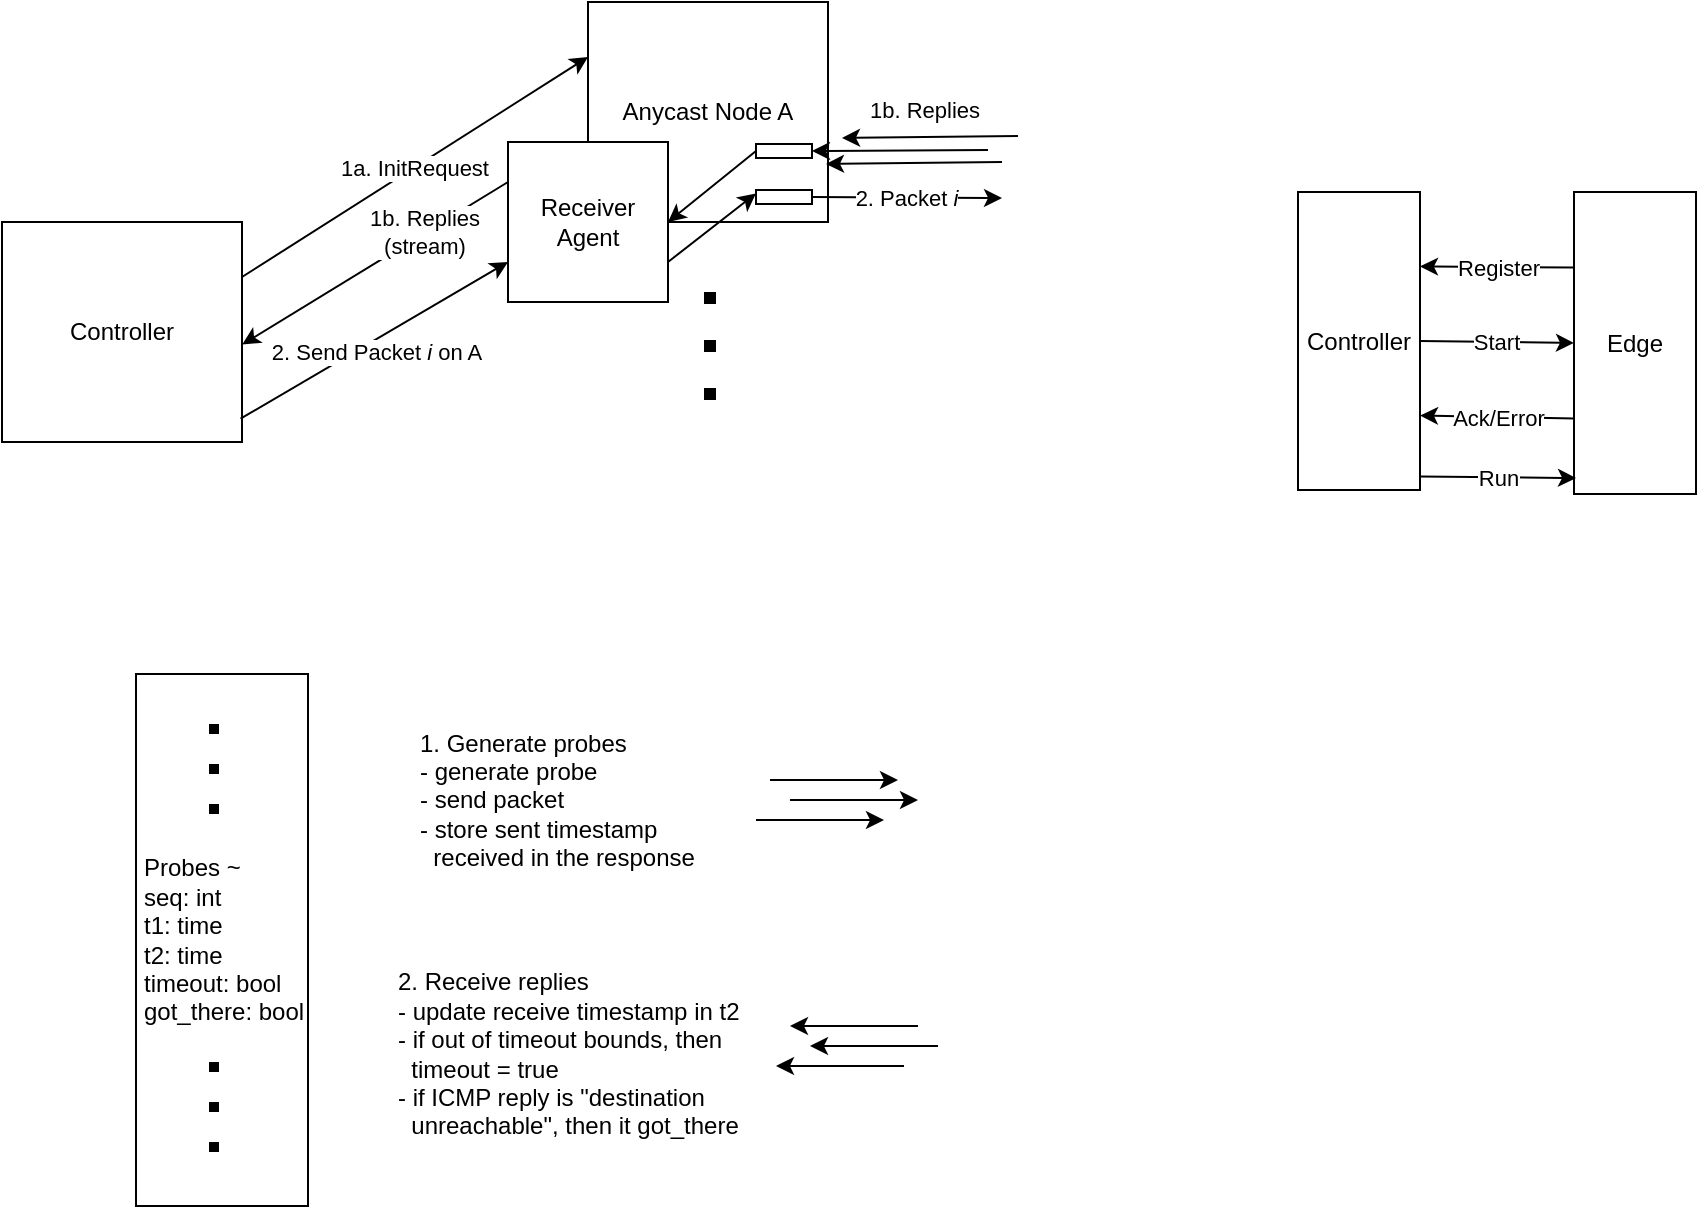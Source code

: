 <mxfile>
    <diagram name="Page-1" id="tWezB2ck2QAuVJHFnouS">
        <mxGraphModel dx="760" dy="160" grid="0" gridSize="10" guides="1" tooltips="1" connect="1" arrows="1" fold="1" page="0" pageScale="1" pageWidth="850" pageHeight="1100" math="0" shadow="0">
            <root>
                <mxCell id="0"/>
                <mxCell id="1" parent="0"/>
                <mxCell id="JVptZoE7rjW-e9TxTJ25-4" value="Controller" style="rounded=0;whiteSpace=wrap;html=1;" parent="1" vertex="1">
                    <mxGeometry x="-146" y="159" width="120" height="110" as="geometry"/>
                </mxCell>
                <mxCell id="JVptZoE7rjW-e9TxTJ25-5" value="Anycast Node A" style="rounded=0;whiteSpace=wrap;html=1;" parent="1" vertex="1">
                    <mxGeometry x="147" y="49" width="120" height="110" as="geometry"/>
                </mxCell>
                <mxCell id="JVptZoE7rjW-e9TxTJ25-7" value="" style="endArrow=none;dashed=1;html=1;dashPattern=1 3;strokeWidth=6;rounded=0;" parent="1" edge="1">
                    <mxGeometry width="50" height="50" relative="1" as="geometry">
                        <mxPoint x="208" y="248" as="sourcePoint"/>
                        <mxPoint x="208" y="178" as="targetPoint"/>
                    </mxGeometry>
                </mxCell>
                <mxCell id="JVptZoE7rjW-e9TxTJ25-9" value="1a. InitRequest" style="endArrow=classic;html=1;rounded=0;exitX=1;exitY=0.25;exitDx=0;exitDy=0;entryX=0;entryY=0.25;entryDx=0;entryDy=0;" parent="1" source="JVptZoE7rjW-e9TxTJ25-4" target="JVptZoE7rjW-e9TxTJ25-5" edge="1">
                    <mxGeometry width="50" height="50" relative="1" as="geometry">
                        <mxPoint x="7" y="163" as="sourcePoint"/>
                        <mxPoint x="57" y="113" as="targetPoint"/>
                    </mxGeometry>
                </mxCell>
                <mxCell id="JVptZoE7rjW-e9TxTJ25-12" value="Receiver Agent" style="whiteSpace=wrap;html=1;aspect=fixed;" parent="1" vertex="1">
                    <mxGeometry x="107" y="119" width="80" height="80" as="geometry"/>
                </mxCell>
                <mxCell id="JVptZoE7rjW-e9TxTJ25-13" value="1b. Replies&lt;br&gt;(stream)" style="endArrow=classic;html=1;rounded=0;exitX=0;exitY=0.25;exitDx=0;exitDy=0;entryX=1.001;entryY=0.557;entryDx=0;entryDy=0;entryPerimeter=0;" parent="1" source="JVptZoE7rjW-e9TxTJ25-12" target="JVptZoE7rjW-e9TxTJ25-4" edge="1">
                    <mxGeometry x="-0.372" y="-1" width="50" height="50" relative="1" as="geometry">
                        <mxPoint x="24" y="230" as="sourcePoint"/>
                        <mxPoint x="74" y="180" as="targetPoint"/>
                        <mxPoint as="offset"/>
                    </mxGeometry>
                </mxCell>
                <mxCell id="JVptZoE7rjW-e9TxTJ25-15" value="2. Send Packet &lt;i&gt;i&lt;/i&gt; on A" style="endArrow=classic;html=1;rounded=0;exitX=0.994;exitY=0.894;exitDx=0;exitDy=0;entryX=0;entryY=0.75;entryDx=0;entryDy=0;exitPerimeter=0;" parent="1" source="JVptZoE7rjW-e9TxTJ25-4" target="JVptZoE7rjW-e9TxTJ25-12" edge="1">
                    <mxGeometry x="-0.029" y="-5" width="50" height="50" relative="1" as="geometry">
                        <mxPoint x="11" y="271" as="sourcePoint"/>
                        <mxPoint x="61" y="221" as="targetPoint"/>
                        <mxPoint as="offset"/>
                    </mxGeometry>
                </mxCell>
                <mxCell id="JVptZoE7rjW-e9TxTJ25-16" value="" style="endArrow=classic;html=1;rounded=0;exitX=1;exitY=0.75;exitDx=0;exitDy=0;entryX=0;entryY=0.25;entryDx=0;entryDy=0;" parent="1" source="JVptZoE7rjW-e9TxTJ25-12" target="JVptZoE7rjW-e9TxTJ25-19" edge="1">
                    <mxGeometry width="50" height="50" relative="1" as="geometry">
                        <mxPoint x="269" y="213" as="sourcePoint"/>
                        <mxPoint x="319" y="163" as="targetPoint"/>
                    </mxGeometry>
                </mxCell>
                <mxCell id="JVptZoE7rjW-e9TxTJ25-19" value="" style="rounded=0;whiteSpace=wrap;html=1;" parent="1" vertex="1">
                    <mxGeometry x="231" y="143" width="28" height="7" as="geometry"/>
                </mxCell>
                <mxCell id="JVptZoE7rjW-e9TxTJ25-20" value="2. Packet &lt;i&gt;i&lt;/i&gt;" style="endArrow=classic;html=1;rounded=0;exitX=1;exitY=0.5;exitDx=0;exitDy=0;" parent="1" source="JVptZoE7rjW-e9TxTJ25-19" edge="1">
                    <mxGeometry width="50" height="50" relative="1" as="geometry">
                        <mxPoint x="304" y="197" as="sourcePoint"/>
                        <mxPoint x="354" y="147" as="targetPoint"/>
                    </mxGeometry>
                </mxCell>
                <mxCell id="JVptZoE7rjW-e9TxTJ25-21" value="" style="rounded=0;whiteSpace=wrap;html=1;" parent="1" vertex="1">
                    <mxGeometry x="231" y="120" width="28" height="7" as="geometry"/>
                </mxCell>
                <mxCell id="JVptZoE7rjW-e9TxTJ25-22" value="" style="endArrow=classic;html=1;rounded=0;exitX=0;exitY=0.5;exitDx=0;exitDy=0;entryX=1;entryY=0.5;entryDx=0;entryDy=0;" parent="1" source="JVptZoE7rjW-e9TxTJ25-21" target="JVptZoE7rjW-e9TxTJ25-12" edge="1">
                    <mxGeometry width="50" height="50" relative="1" as="geometry">
                        <mxPoint x="257" y="228" as="sourcePoint"/>
                        <mxPoint x="307" y="178" as="targetPoint"/>
                    </mxGeometry>
                </mxCell>
                <mxCell id="JVptZoE7rjW-e9TxTJ25-23" value="1b. Replies" style="endArrow=classic;html=1;rounded=0;entryX=1;entryY=0.5;entryDx=0;entryDy=0;" parent="1" target="JVptZoE7rjW-e9TxTJ25-21" edge="1">
                    <mxGeometry x="-0.275" y="-20" width="50" height="50" relative="1" as="geometry">
                        <mxPoint x="347" y="123" as="sourcePoint"/>
                        <mxPoint x="371" y="64" as="targetPoint"/>
                        <mxPoint as="offset"/>
                    </mxGeometry>
                </mxCell>
                <mxCell id="JVptZoE7rjW-e9TxTJ25-25" value="" style="endArrow=classic;html=1;rounded=0;entryX=1;entryY=0.5;entryDx=0;entryDy=0;" parent="1" edge="1">
                    <mxGeometry width="50" height="50" relative="1" as="geometry">
                        <mxPoint x="354" y="129" as="sourcePoint"/>
                        <mxPoint x="266" y="130" as="targetPoint"/>
                    </mxGeometry>
                </mxCell>
                <mxCell id="JVptZoE7rjW-e9TxTJ25-26" value="" style="endArrow=classic;html=1;rounded=0;entryX=1;entryY=0.5;entryDx=0;entryDy=0;" parent="1" edge="1">
                    <mxGeometry width="50" height="50" relative="1" as="geometry">
                        <mxPoint x="362" y="116" as="sourcePoint"/>
                        <mxPoint x="274" y="117" as="targetPoint"/>
                    </mxGeometry>
                </mxCell>
                <mxCell id="JVptZoE7rjW-e9TxTJ25-30" value="" style="endArrow=classic;html=1;rounded=0;" parent="1" edge="1">
                    <mxGeometry width="50" height="50" relative="1" as="geometry">
                        <mxPoint x="238" y="438" as="sourcePoint"/>
                        <mxPoint x="302" y="438" as="targetPoint"/>
                    </mxGeometry>
                </mxCell>
                <mxCell id="JVptZoE7rjW-e9TxTJ25-32" value="" style="endArrow=classic;html=1;rounded=0;" parent="1" edge="1">
                    <mxGeometry width="50" height="50" relative="1" as="geometry">
                        <mxPoint x="248" y="448" as="sourcePoint"/>
                        <mxPoint x="312" y="448" as="targetPoint"/>
                    </mxGeometry>
                </mxCell>
                <mxCell id="JVptZoE7rjW-e9TxTJ25-33" value="" style="endArrow=classic;html=1;rounded=0;" parent="1" edge="1">
                    <mxGeometry width="50" height="50" relative="1" as="geometry">
                        <mxPoint x="231" y="458" as="sourcePoint"/>
                        <mxPoint x="295" y="458" as="targetPoint"/>
                    </mxGeometry>
                </mxCell>
                <mxCell id="JVptZoE7rjW-e9TxTJ25-35" value="Probes ~&lt;br&gt;seq: int&lt;br&gt;t1: time&lt;br&gt;t2: time&lt;br&gt;timeout: bool&lt;br&gt;got_there: bool" style="rounded=0;whiteSpace=wrap;html=1;align=left;spacingLeft=2;" parent="1" vertex="1">
                    <mxGeometry x="-79" y="385" width="86" height="266" as="geometry"/>
                </mxCell>
                <mxCell id="JVptZoE7rjW-e9TxTJ25-36" value="" style="endArrow=none;dashed=1;html=1;dashPattern=1 3;strokeWidth=5;rounded=0;" parent="1" edge="1">
                    <mxGeometry width="50" height="50" relative="1" as="geometry">
                        <mxPoint x="-40" y="455" as="sourcePoint"/>
                        <mxPoint x="-40" y="409" as="targetPoint"/>
                    </mxGeometry>
                </mxCell>
                <mxCell id="JVptZoE7rjW-e9TxTJ25-37" value="" style="endArrow=none;dashed=1;html=1;dashPattern=1 3;strokeWidth=5;rounded=0;" parent="1" edge="1">
                    <mxGeometry width="50" height="50" relative="1" as="geometry">
                        <mxPoint x="-40" y="624" as="sourcePoint"/>
                        <mxPoint x="-40" y="578" as="targetPoint"/>
                    </mxGeometry>
                </mxCell>
                <mxCell id="JVptZoE7rjW-e9TxTJ25-38" value="1. Generate probes&lt;br&gt;&lt;div style=&quot;&quot;&gt;&lt;span style=&quot;background-color: initial;&quot;&gt;- generate probe&lt;/span&gt;&lt;/div&gt;&lt;div style=&quot;&quot;&gt;&lt;span style=&quot;background-color: initial;&quot;&gt;- send packet&lt;/span&gt;&lt;/div&gt;&lt;div style=&quot;&quot;&gt;&lt;span style=&quot;background-color: initial;&quot;&gt;- store sent timestamp&amp;nbsp;&lt;/span&gt;&lt;/div&gt;&lt;div style=&quot;&quot;&gt;&lt;span style=&quot;background-color: initial;&quot;&gt;&amp;nbsp; received in the response&lt;/span&gt;&lt;/div&gt;" style="text;html=1;align=left;verticalAlign=middle;whiteSpace=wrap;rounded=0;" parent="1" vertex="1">
                    <mxGeometry x="61" y="418" width="160" height="59" as="geometry"/>
                </mxCell>
                <mxCell id="JVptZoE7rjW-e9TxTJ25-40" value="" style="endArrow=classic;html=1;rounded=0;" parent="1" edge="1">
                    <mxGeometry width="50" height="50" relative="1" as="geometry">
                        <mxPoint x="312" y="561" as="sourcePoint"/>
                        <mxPoint x="248" y="561" as="targetPoint"/>
                    </mxGeometry>
                </mxCell>
                <mxCell id="JVptZoE7rjW-e9TxTJ25-41" value="" style="endArrow=classic;html=1;rounded=0;" parent="1" edge="1">
                    <mxGeometry width="50" height="50" relative="1" as="geometry">
                        <mxPoint x="322" y="571" as="sourcePoint"/>
                        <mxPoint x="258" y="571" as="targetPoint"/>
                    </mxGeometry>
                </mxCell>
                <mxCell id="JVptZoE7rjW-e9TxTJ25-42" value="" style="endArrow=classic;html=1;rounded=0;" parent="1" edge="1">
                    <mxGeometry width="50" height="50" relative="1" as="geometry">
                        <mxPoint x="305" y="581" as="sourcePoint"/>
                        <mxPoint x="241" y="581" as="targetPoint"/>
                    </mxGeometry>
                </mxCell>
                <mxCell id="JVptZoE7rjW-e9TxTJ25-43" value="2. Receive replies&lt;br&gt;- update receive timestamp in t2&lt;br&gt;- if out of timeout bounds, then &lt;br&gt;&amp;nbsp; timeout = true&lt;br&gt;- if ICMP reply is &quot;destination &lt;br&gt;&amp;nbsp; unreachable&quot;, then it got_there" style="text;html=1;align=left;verticalAlign=middle;whiteSpace=wrap;rounded=0;" parent="1" vertex="1">
                    <mxGeometry x="50" y="560" width="186" height="30" as="geometry"/>
                </mxCell>
                <mxCell id="2" value="Controller" style="rounded=0;whiteSpace=wrap;html=1;" parent="1" vertex="1">
                    <mxGeometry x="502" y="144" width="61" height="149" as="geometry"/>
                </mxCell>
                <mxCell id="3" value="Edge" style="rounded=0;whiteSpace=wrap;html=1;" parent="1" vertex="1">
                    <mxGeometry x="640" y="144" width="61" height="151" as="geometry"/>
                </mxCell>
                <mxCell id="4" value="Register" style="endArrow=classic;html=1;exitX=0;exitY=0.25;exitDx=0;exitDy=0;entryX=1;entryY=0.25;entryDx=0;entryDy=0;" parent="1" source="3" target="2" edge="1">
                    <mxGeometry width="50" height="50" relative="1" as="geometry">
                        <mxPoint x="537" y="200" as="sourcePoint"/>
                        <mxPoint x="587" y="150" as="targetPoint"/>
                    </mxGeometry>
                </mxCell>
                <mxCell id="5" value="Start" style="endArrow=classic;html=1;exitX=1;exitY=0.5;exitDx=0;exitDy=0;entryX=0;entryY=0.5;entryDx=0;entryDy=0;" parent="1" source="2" target="3" edge="1">
                    <mxGeometry width="50" height="50" relative="1" as="geometry">
                        <mxPoint x="585" y="251" as="sourcePoint"/>
                        <mxPoint x="635" y="201" as="targetPoint"/>
                    </mxGeometry>
                </mxCell>
                <mxCell id="6" value="Ack/Error" style="endArrow=classic;html=1;exitX=0;exitY=0.75;exitDx=0;exitDy=0;entryX=1;entryY=0.75;entryDx=0;entryDy=0;" parent="1" source="3" target="2" edge="1">
                    <mxGeometry width="50" height="50" relative="1" as="geometry">
                        <mxPoint x="556" y="225" as="sourcePoint"/>
                        <mxPoint x="606" y="175" as="targetPoint"/>
                    </mxGeometry>
                </mxCell>
                <mxCell id="7" value="Run" style="endArrow=classic;html=1;exitX=0.999;exitY=0.955;exitDx=0;exitDy=0;exitPerimeter=0;" parent="1" source="2" edge="1">
                    <mxGeometry width="50" height="50" relative="1" as="geometry">
                        <mxPoint x="571" y="293" as="sourcePoint"/>
                        <mxPoint x="641" y="287" as="targetPoint"/>
                    </mxGeometry>
                </mxCell>
            </root>
        </mxGraphModel>
    </diagram>
</mxfile>